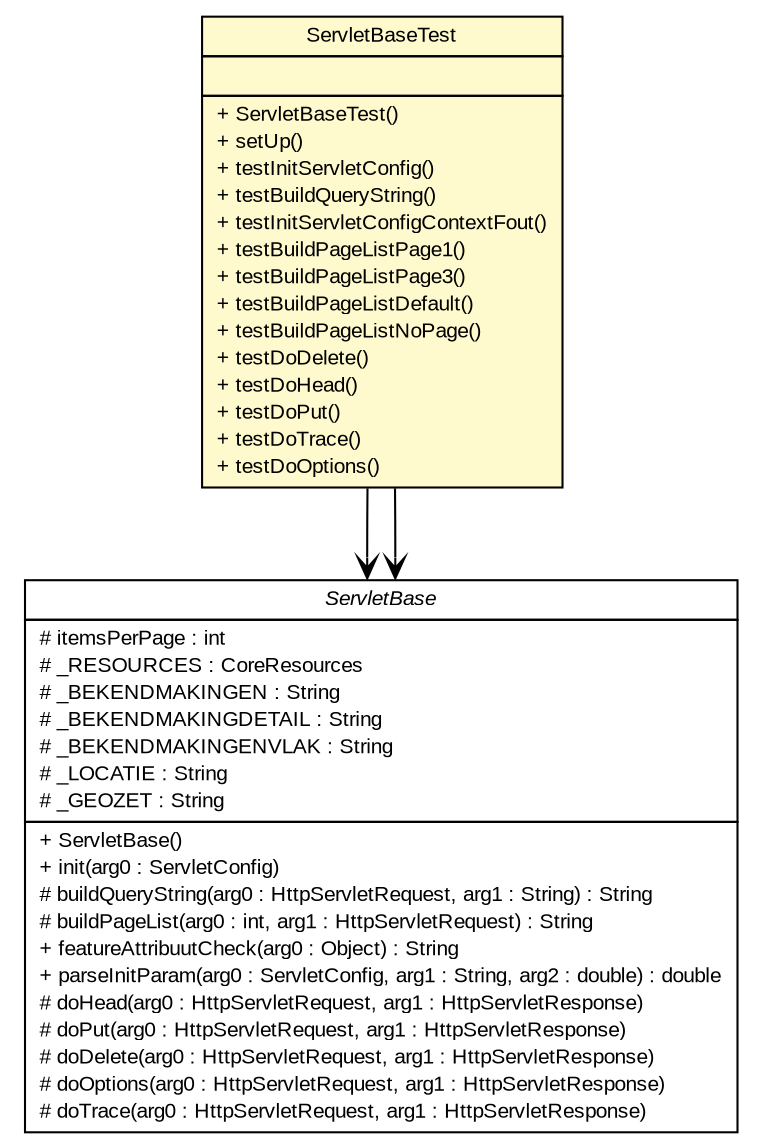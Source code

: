 #!/usr/local/bin/dot
#
# Class diagram 
# Generated by UMLGraph version 5.3 (http://www.umlgraph.org/)
#

digraph G {
	edge [fontname="arial",fontsize=10,labelfontname="arial",labelfontsize=10];
	node [fontname="arial",fontsize=10,shape=plaintext];
	nodesep=0.25;
	ranksep=0.5;
	// nl.geozet.common.ServletBaseTest
	c22 [label=<<table title="nl.geozet.common.ServletBaseTest" border="0" cellborder="1" cellspacing="0" cellpadding="2" port="p" bgcolor="lemonChiffon" href="./ServletBaseTest.html">
		<tr><td><table border="0" cellspacing="0" cellpadding="1">
<tr><td align="center" balign="center"> ServletBaseTest </td></tr>
		</table></td></tr>
		<tr><td><table border="0" cellspacing="0" cellpadding="1">
<tr><td align="left" balign="left">  </td></tr>
		</table></td></tr>
		<tr><td><table border="0" cellspacing="0" cellpadding="1">
<tr><td align="left" balign="left"> + ServletBaseTest() </td></tr>
<tr><td align="left" balign="left"> + setUp() </td></tr>
<tr><td align="left" balign="left"> + testInitServletConfig() </td></tr>
<tr><td align="left" balign="left"> + testBuildQueryString() </td></tr>
<tr><td align="left" balign="left"> + testInitServletConfigContextFout() </td></tr>
<tr><td align="left" balign="left"> + testBuildPageListPage1() </td></tr>
<tr><td align="left" balign="left"> + testBuildPageListPage3() </td></tr>
<tr><td align="left" balign="left"> + testBuildPageListDefault() </td></tr>
<tr><td align="left" balign="left"> + testBuildPageListNoPage() </td></tr>
<tr><td align="left" balign="left"> + testDoDelete() </td></tr>
<tr><td align="left" balign="left"> + testDoHead() </td></tr>
<tr><td align="left" balign="left"> + testDoPut() </td></tr>
<tr><td align="left" balign="left"> + testDoTrace() </td></tr>
<tr><td align="left" balign="left"> + testDoOptions() </td></tr>
		</table></td></tr>
		</table>>, fontname="arial", fontcolor="black", fontsize=10.0];
	// nl.geozet.common.ServletBaseTest NAVASSOC nl.geozet.common.ServletBase
	c22:p -> c37:p [taillabel="", label="", headlabel="", fontname="arial", fontcolor="black", fontsize=10.0, color="black", arrowhead=open];
	// nl.geozet.common.ServletBaseTest NAVASSOC nl.geozet.common.ServletBase
	c22:p -> c37:p [taillabel="", label="", headlabel="", fontname="arial", fontcolor="black", fontsize=10.0, color="black", arrowhead=open];
	// nl.geozet.common.ServletBase
	c37 [label=<<table title="nl.geozet.common.ServletBase" border="0" cellborder="1" cellspacing="0" cellpadding="2" port="p">
		<tr><td><table border="0" cellspacing="0" cellpadding="1">
<tr><td align="center" balign="center"><font face="arial italic"> ServletBase </font></td></tr>
		</table></td></tr>
		<tr><td><table border="0" cellspacing="0" cellpadding="1">
<tr><td align="left" balign="left"> # itemsPerPage : int </td></tr>
<tr><td align="left" balign="left"> # _RESOURCES : CoreResources </td></tr>
<tr><td align="left" balign="left"> # _BEKENDMAKINGEN : String </td></tr>
<tr><td align="left" balign="left"> # _BEKENDMAKINGDETAIL : String </td></tr>
<tr><td align="left" balign="left"> # _BEKENDMAKINGENVLAK : String </td></tr>
<tr><td align="left" balign="left"> # _LOCATIE : String </td></tr>
<tr><td align="left" balign="left"> # _GEOZET : String </td></tr>
		</table></td></tr>
		<tr><td><table border="0" cellspacing="0" cellpadding="1">
<tr><td align="left" balign="left"> + ServletBase() </td></tr>
<tr><td align="left" balign="left"> + init(arg0 : ServletConfig) </td></tr>
<tr><td align="left" balign="left"> # buildQueryString(arg0 : HttpServletRequest, arg1 : String) : String </td></tr>
<tr><td align="left" balign="left"> # buildPageList(arg0 : int, arg1 : HttpServletRequest) : String </td></tr>
<tr><td align="left" balign="left"> + featureAttribuutCheck(arg0 : Object) : String </td></tr>
<tr><td align="left" balign="left"> + parseInitParam(arg0 : ServletConfig, arg1 : String, arg2 : double) : double </td></tr>
<tr><td align="left" balign="left"> # doHead(arg0 : HttpServletRequest, arg1 : HttpServletResponse) </td></tr>
<tr><td align="left" balign="left"> # doPut(arg0 : HttpServletRequest, arg1 : HttpServletResponse) </td></tr>
<tr><td align="left" balign="left"> # doDelete(arg0 : HttpServletRequest, arg1 : HttpServletResponse) </td></tr>
<tr><td align="left" balign="left"> # doOptions(arg0 : HttpServletRequest, arg1 : HttpServletResponse) </td></tr>
<tr><td align="left" balign="left"> # doTrace(arg0 : HttpServletRequest, arg1 : HttpServletResponse) </td></tr>
		</table></td></tr>
		</table>>, fontname="arial", fontcolor="black", fontsize=10.0];
}

